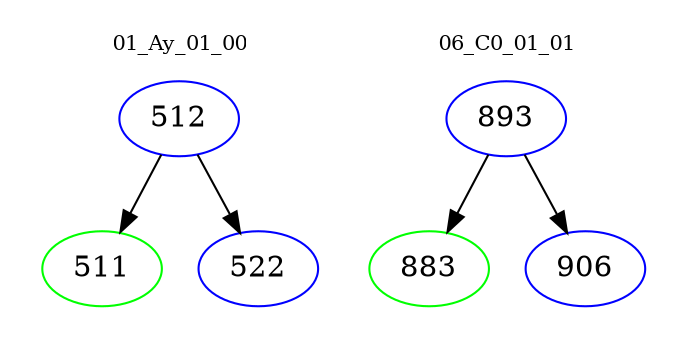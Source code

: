 digraph{
subgraph cluster_0 {
color = white
label = "01_Ay_01_00";
fontsize=10;
T0_512 [label="512", color="blue"]
T0_512 -> T0_511 [color="black"]
T0_511 [label="511", color="green"]
T0_512 -> T0_522 [color="black"]
T0_522 [label="522", color="blue"]
}
subgraph cluster_1 {
color = white
label = "06_C0_01_01";
fontsize=10;
T1_893 [label="893", color="blue"]
T1_893 -> T1_883 [color="black"]
T1_883 [label="883", color="green"]
T1_893 -> T1_906 [color="black"]
T1_906 [label="906", color="blue"]
}
}
